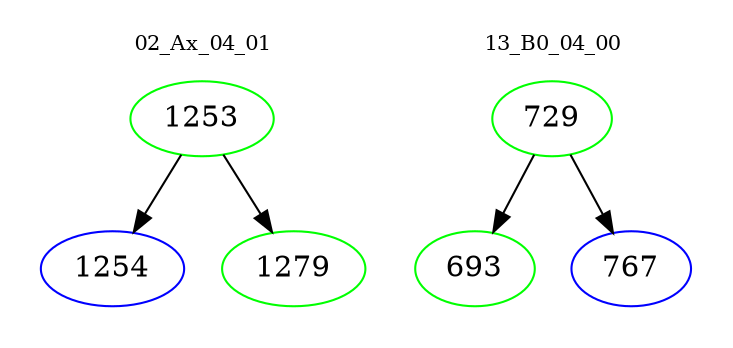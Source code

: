 digraph{
subgraph cluster_0 {
color = white
label = "02_Ax_04_01";
fontsize=10;
T0_1253 [label="1253", color="green"]
T0_1253 -> T0_1254 [color="black"]
T0_1254 [label="1254", color="blue"]
T0_1253 -> T0_1279 [color="black"]
T0_1279 [label="1279", color="green"]
}
subgraph cluster_1 {
color = white
label = "13_B0_04_00";
fontsize=10;
T1_729 [label="729", color="green"]
T1_729 -> T1_693 [color="black"]
T1_693 [label="693", color="green"]
T1_729 -> T1_767 [color="black"]
T1_767 [label="767", color="blue"]
}
}
